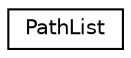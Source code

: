 digraph G
{
  edge [fontname="Helvetica",fontsize="10",labelfontname="Helvetica",labelfontsize="10"];
  node [fontname="Helvetica",fontsize="10",shape=record];
  rankdir=LR;
  Node1 [label="PathList",height=0.2,width=0.4,color="black", fillcolor="white", style="filled",URL="$d2/dcb/structPathList.html"];
}
